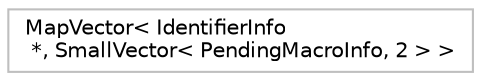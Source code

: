 digraph "Graphical Class Hierarchy"
{
 // LATEX_PDF_SIZE
  bgcolor="transparent";
  edge [fontname="Helvetica",fontsize="10",labelfontname="Helvetica",labelfontsize="10"];
  node [fontname="Helvetica",fontsize="10",shape=record];
  rankdir="LR";
  Node0 [label="MapVector\< IdentifierInfo\l *, SmallVector\< PendingMacroInfo, 2 \> \>",height=0.2,width=0.4,color="grey75",tooltip=" "];
}
